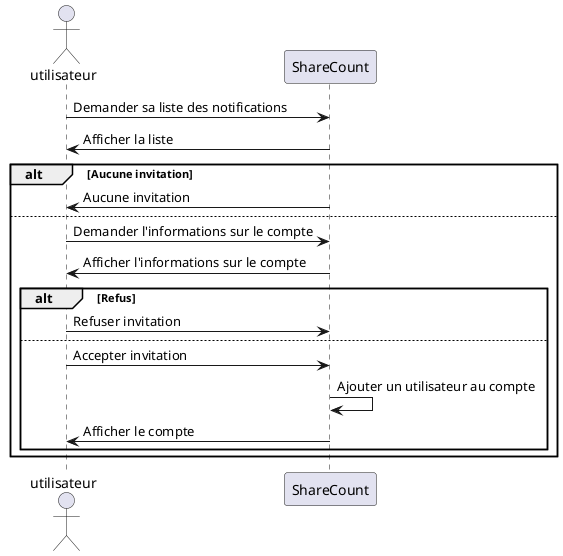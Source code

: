 @startuml  Accepter une demande d’ajout

actor utilisateur as u
participant ShareCount as sc

u -> sc : Demander sa liste des notifications
sc -> u : Afficher la liste

alt Aucune invitation
sc -> u : Aucune invitation
else

u -> sc : Demander l'informations sur le compte
sc -> u : Afficher l'informations sur le compte

alt Refus
u -> sc : Refuser invitation
else

u -> sc : Accepter invitation
sc -> sc : Ajouter un utilisateur au compte
sc -> u : Afficher le compte


end
end



@enduml